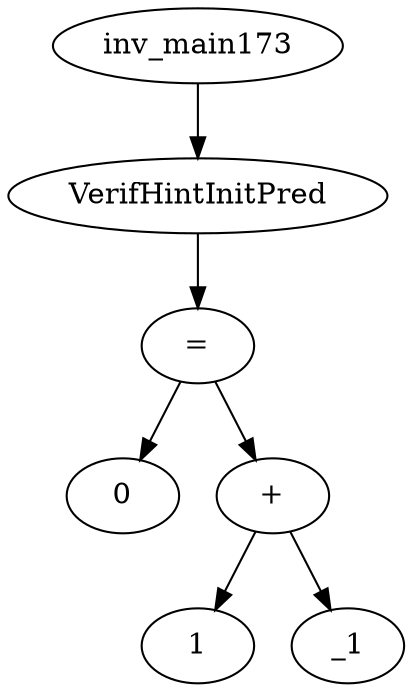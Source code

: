 digraph dag {
0 [label="inv_main173"];
1 [label="VerifHintInitPred"];
2 [label="="];
3 [label="0"];
4 [label="+"];
5 [label="1"];
6 [label="_1"];
0->1
1->2
2->4
2 -> 3
4->6
4 -> 5
}
